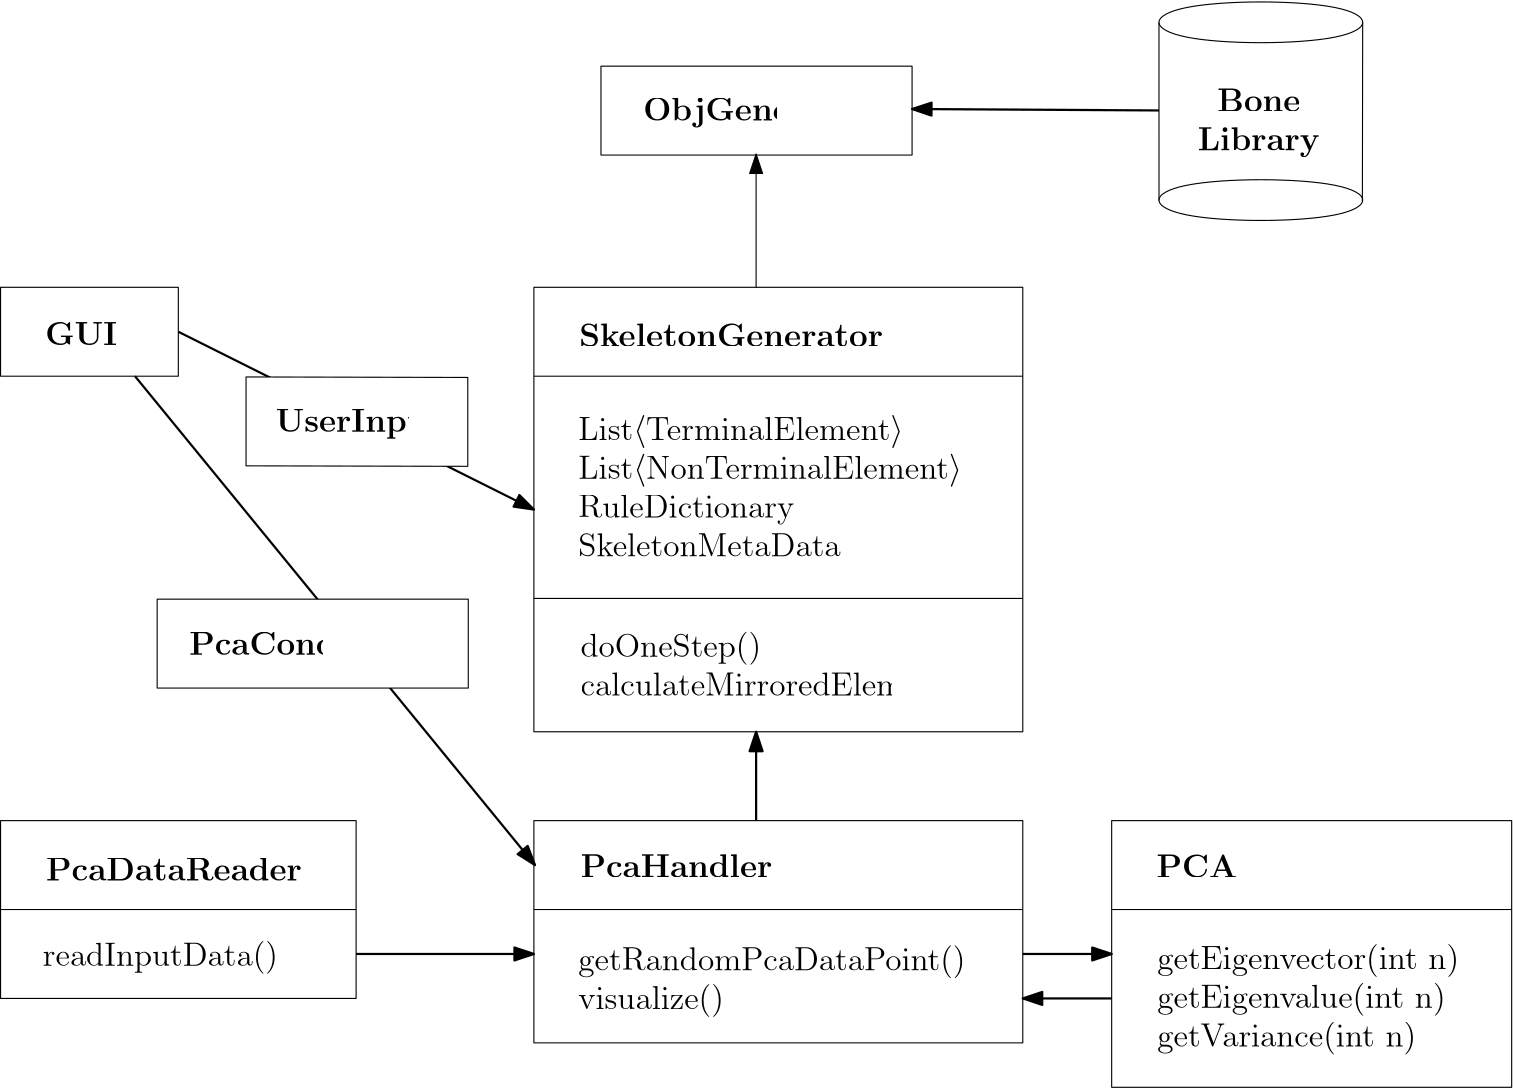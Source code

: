 <?xml version="1.0"?>
<!DOCTYPE ipe SYSTEM "ipe.dtd">
<ipe version="70212" creator="Ipe 7.2.13">
<info created="D:20200527110350" modified="D:20200527115005"/>
<ipestyle name="basic">
<symbol name="arrow/arc(spx)">
<path stroke="sym-stroke" fill="sym-stroke" pen="sym-pen">
0 0 m
-1 0.333 l
-1 -0.333 l
h
</path>
</symbol>
<symbol name="arrow/farc(spx)">
<path stroke="sym-stroke" fill="white" pen="sym-pen">
0 0 m
-1 0.333 l
-1 -0.333 l
h
</path>
</symbol>
<symbol name="arrow/ptarc(spx)">
<path stroke="sym-stroke" fill="sym-stroke" pen="sym-pen">
0 0 m
-1 0.333 l
-0.8 0 l
-1 -0.333 l
h
</path>
</symbol>
<symbol name="arrow/fptarc(spx)">
<path stroke="sym-stroke" fill="white" pen="sym-pen">
0 0 m
-1 0.333 l
-0.8 0 l
-1 -0.333 l
h
</path>
</symbol>
<symbol name="mark/circle(sx)" transformations="translations">
<path fill="sym-stroke">
0.6 0 0 0.6 0 0 e
0.4 0 0 0.4 0 0 e
</path>
</symbol>
<symbol name="mark/disk(sx)" transformations="translations">
<path fill="sym-stroke">
0.6 0 0 0.6 0 0 e
</path>
</symbol>
<symbol name="mark/fdisk(sfx)" transformations="translations">
<group>
<path fill="sym-fill">
0.5 0 0 0.5 0 0 e
</path>
<path fill="sym-stroke" fillrule="eofill">
0.6 0 0 0.6 0 0 e
0.4 0 0 0.4 0 0 e
</path>
</group>
</symbol>
<symbol name="mark/box(sx)" transformations="translations">
<path fill="sym-stroke" fillrule="eofill">
-0.6 -0.6 m
0.6 -0.6 l
0.6 0.6 l
-0.6 0.6 l
h
-0.4 -0.4 m
0.4 -0.4 l
0.4 0.4 l
-0.4 0.4 l
h
</path>
</symbol>
<symbol name="mark/square(sx)" transformations="translations">
<path fill="sym-stroke">
-0.6 -0.6 m
0.6 -0.6 l
0.6 0.6 l
-0.6 0.6 l
h
</path>
</symbol>
<symbol name="mark/fsquare(sfx)" transformations="translations">
<group>
<path fill="sym-fill">
-0.5 -0.5 m
0.5 -0.5 l
0.5 0.5 l
-0.5 0.5 l
h
</path>
<path fill="sym-stroke" fillrule="eofill">
-0.6 -0.6 m
0.6 -0.6 l
0.6 0.6 l
-0.6 0.6 l
h
-0.4 -0.4 m
0.4 -0.4 l
0.4 0.4 l
-0.4 0.4 l
h
</path>
</group>
</symbol>
<symbol name="mark/cross(sx)" transformations="translations">
<group>
<path fill="sym-stroke">
-0.43 -0.57 m
0.57 0.43 l
0.43 0.57 l
-0.57 -0.43 l
h
</path>
<path fill="sym-stroke">
-0.43 0.57 m
0.57 -0.43 l
0.43 -0.57 l
-0.57 0.43 l
h
</path>
</group>
</symbol>
<symbol name="arrow/fnormal(spx)">
<path stroke="sym-stroke" fill="white" pen="sym-pen">
0 0 m
-1 0.333 l
-1 -0.333 l
h
</path>
</symbol>
<symbol name="arrow/pointed(spx)">
<path stroke="sym-stroke" fill="sym-stroke" pen="sym-pen">
0 0 m
-1 0.333 l
-0.8 0 l
-1 -0.333 l
h
</path>
</symbol>
<symbol name="arrow/fpointed(spx)">
<path stroke="sym-stroke" fill="white" pen="sym-pen">
0 0 m
-1 0.333 l
-0.8 0 l
-1 -0.333 l
h
</path>
</symbol>
<symbol name="arrow/linear(spx)">
<path stroke="sym-stroke" pen="sym-pen">
-1 0.333 m
0 0 l
-1 -0.333 l
</path>
</symbol>
<symbol name="arrow/fdouble(spx)">
<path stroke="sym-stroke" fill="white" pen="sym-pen">
0 0 m
-1 0.333 l
-1 -0.333 l
h
-1 0 m
-2 0.333 l
-2 -0.333 l
h
</path>
</symbol>
<symbol name="arrow/double(spx)">
<path stroke="sym-stroke" fill="sym-stroke" pen="sym-pen">
0 0 m
-1 0.333 l
-1 -0.333 l
h
-1 0 m
-2 0.333 l
-2 -0.333 l
h
</path>
</symbol>
<pen name="heavier" value="0.8"/>
<pen name="fat" value="1.2"/>
<pen name="ultrafat" value="2"/>
<symbolsize name="large" value="5"/>
<symbolsize name="small" value="2"/>
<symbolsize name="tiny" value="1.1"/>
<arrowsize name="large" value="10"/>
<arrowsize name="small" value="5"/>
<arrowsize name="tiny" value="3"/>
<color name="red" value="1 0 0"/>
<color name="green" value="0 1 0"/>
<color name="blue" value="0 0 1"/>
<color name="yellow" value="1 1 0"/>
<color name="orange" value="1 0.647 0"/>
<color name="gold" value="1 0.843 0"/>
<color name="purple" value="0.627 0.125 0.941"/>
<color name="gray" value="0.745"/>
<color name="brown" value="0.647 0.165 0.165"/>
<color name="navy" value="0 0 0.502"/>
<color name="pink" value="1 0.753 0.796"/>
<color name="seagreen" value="0.18 0.545 0.341"/>
<color name="turquoise" value="0.251 0.878 0.816"/>
<color name="violet" value="0.933 0.51 0.933"/>
<color name="darkblue" value="0 0 0.545"/>
<color name="darkcyan" value="0 0.545 0.545"/>
<color name="darkgray" value="0.663"/>
<color name="darkgreen" value="0 0.392 0"/>
<color name="darkmagenta" value="0.545 0 0.545"/>
<color name="darkorange" value="1 0.549 0"/>
<color name="darkred" value="0.545 0 0"/>
<color name="lightblue" value="0.678 0.847 0.902"/>
<color name="lightcyan" value="0.878 1 1"/>
<color name="lightgray" value="0.827"/>
<color name="lightgreen" value="0.565 0.933 0.565"/>
<color name="lightyellow" value="1 1 0.878"/>
<dashstyle name="dashed" value="[4] 0"/>
<dashstyle name="dotted" value="[1 3] 0"/>
<dashstyle name="dash dotted" value="[4 2 1 2] 0"/>
<dashstyle name="dash dot dotted" value="[4 2 1 2 1 2] 0"/>
<textsize name="large" value="\large"/>
<textsize name="Large" value="\Large"/>
<textsize name="LARGE" value="\LARGE"/>
<textsize name="huge" value="\huge"/>
<textsize name="Huge" value="\Huge"/>
<textsize name="small" value="\small"/>
<textsize name="footnote" value="\footnotesize"/>
<textsize name="tiny" value="\tiny"/>
<textstyle name="center" begin="\begin{center}" end="\end{center}"/>
<textstyle name="itemize" begin="\begin{itemize}" end="\end{itemize}"/>
<textstyle name="item" begin="\begin{itemize}\item{}" end="\end{itemize}"/>
<gridsize name="4 pts" value="4"/>
<gridsize name="8 pts (~3 mm)" value="8"/>
<gridsize name="16 pts (~6 mm)" value="16"/>
<gridsize name="32 pts (~12 mm)" value="32"/>
<gridsize name="10 pts (~3.5 mm)" value="10"/>
<gridsize name="20 pts (~7 mm)" value="20"/>
<gridsize name="14 pts (~5 mm)" value="14"/>
<gridsize name="28 pts (~10 mm)" value="28"/>
<gridsize name="56 pts (~20 mm)" value="56"/>
<anglesize name="90 deg" value="90"/>
<anglesize name="60 deg" value="60"/>
<anglesize name="45 deg" value="45"/>
<anglesize name="30 deg" value="30"/>
<anglesize name="22.5 deg" value="22.5"/>
<opacity name="10%" value="0.1"/>
<opacity name="30%" value="0.3"/>
<opacity name="50%" value="0.5"/>
<opacity name="75%" value="0.75"/>
<tiling name="falling" angle="-60" step="4" width="1"/>
<tiling name="rising" angle="30" step="4" width="1"/>
</ipestyle>
<page>
<layer name="alpha"/>
<view layers="alpha" active="alpha"/>
<path layer="alpha" stroke="black" fill="white" pen="heavier" arrow="normal/normal">
449.035 767.671 m
360.148 768.181 l
</path>
<path stroke="black" fill="white" arrow="normal/normal">
304 704 m
304 752 l
</path>
<path matrix="1 0 0 1 32 0" stroke="black" pen="heavier" arrow="normal/normal">
368 464 m
400 464 l
</path>
<path matrix="1 0 0 1 32 0" stroke="black" pen="heavier" arrow="normal/normal">
400 448 m
368 448 l
</path>
<path stroke="black" fill="white" pen="heavier" arrow="normal/normal">
160 464 m
224 464 l
</path>
<path matrix="1 0 0 1 0.392596 0" stroke="black" pen="heavier" arrow="normal/normal">
80 672 m
224 496 l
</path>
<path stroke="black" pen="heavier" arrow="normal/normal">
96 688 m
224 624 l
</path>
<path matrix="1 0 0 1 -32 0" stroke="black">
256 704 m
256 544 l
432 544 l
432 704 l
h
</path>
<text matrix="1 0 0 1 -31.6978 3.02196" transformations="translations" pos="272 688" stroke="black" type="minipage" width="128" height="6.642" depth="1.66" valign="top" size="large">\textbf{SkeletonGenerator}</text>
<text matrix="1 0 0 1 -48 1.96298" transformations="translations" pos="288 656" stroke="black" type="minipage" width="144.132" height="27.869" depth="22.94" valign="top" size="large">List$\langle$TerminalElement$\rangle$\\
List$\langle$NonTerminalElement$\rangle$\\
RuleDictionary\\
SkeletonMetaData</text>
<text matrix="1 0 0 1 -47.2148 -12.074" transformations="translations" pos="288 592" stroke="black" type="minipage" width="112" height="15.433" depth="10.47" valign="top" size="large">doOneStep()\\
calculateMirroredElements()</text>
<path matrix="1 0 0 1 -32 0" stroke="black">
256 672 m
432 672 l
</path>
<path matrix="1 0 0 1 -32 0" stroke="black">
256 592 m
432 592 l
</path>
<path matrix="1 0 0 1 -32 0" stroke="black">
256 512 m
256 432 l
432 432 l
432 512 l
h
</path>
<path matrix="1 0 0 1 -32 0" stroke="black">
256 480 m
432 480 l
</path>
<text matrix="1 0 0 1 -31.2148 3.92596" transformations="translations" pos="272 496" stroke="black" type="minipage" width="144" height="6.642" depth="1.66" valign="top" size="large">\textbf{PcaHandler}</text>
<text matrix="1 0 0 1 -32 3.14076" transformations="translations" pos="272 464" stroke="black" type="minipage" width="144" height="15.433" depth="10.47" valign="top" size="large">getRandomPcaDataPoint()\\
visualize()</text>
<path matrix="1 0 0 1 32 0" stroke="black">
400 512 m
400 416 l
544 416 l
544 512 l
h
</path>
<path matrix="1 0 0 1 32 0" stroke="black">
400 480 m
544 480 l
</path>
<text matrix="1 0 0 1 176.115 3.76006" transformations="translations" pos="272 496" stroke="black" type="minipage" width="79.721" height="6.593" depth="1.61" valign="top" size="large">\textbf{PCA}</text>
<text matrix="1 0 0 1 160.393 -188.467" transformations="translations" pos="288 656" stroke="black" type="minipage" width="112" height="22.401" depth="17.45" valign="top" size="large">getEigenvector(int n)\\
getEigenvalue(int n)\\
getVariance(int n)</text>
<path matrix="1 0 0 1 32 0" stroke="black" pen="heavier" arrow="normal/normal">
272 512 m
272 544 l
</path>
<path matrix="1 0 0 1 -16 0" stroke="black">
48 512 m
48 448 l
176 448 l
176 512 l
h
</path>
<path matrix="1 0 0 1 -16 0" stroke="black">
48 480 m
176 480 l
</path>
<text matrix="1 0 0 1 -223.607 2.74817" transformations="translations" pos="272 496" stroke="black" type="minipage" width="96" height="6.642" depth="1.66" valign="top" size="large">\textbf{PcaDataReader}</text>
<text matrix="1 0 0 1 -224.785 4.71115" transformations="translations" pos="272 464" stroke="black" type="minipage" width="96" height="8.465" depth="3.49" valign="top" size="large">readInputData()</text>
<path matrix="1 0 0 1 24.1481 -0.392596" stroke="black">
224 784 m
224 752 l
336 752 l
336 784 l
h
</path>
<text matrix="1 0 0 1 7.3629 4.31855" transformations="translations" pos="256 768" stroke="black" type="minipage" width="48" height="7.807" depth="2.82" valign="top" size="large">\textbf{ObjGenerator}</text>
<path matrix="1 0 0 1 -32 0" stroke="black">
64 704 m
64 672 l
128 672 l
128 704 l
h
</path>
<text matrix="1 0 0 1 -207.941 -76.5834" transformations="translations" pos="256 768" stroke="black" type="minipage" width="48" height="6.593" depth="1.61" valign="top" size="large">\textbf{GUI}</text>
<path matrix="1 0 0 1 -135.623 -192.27" stroke="black" fill="1">
224 784 m
224 752 l
336 752 l
336 784 l
h
</path>
<text matrix="1 0 0 1 -156.099 -187.973" transformations="translations" pos="256 768" stroke="black" type="minipage" width="48" height="6.642" depth="1.66" valign="top" size="large">\textbf{PcaConditions}</text>
<path matrix="1 0 0 1 8.37682 -0.27022" stroke="black" fill="1">
112 672 m
112 640 l
191.821 639.821 l
191.821 671.821 l
h
</path>
<text matrix="1 0 0 1 -124.995 -107.794" transformations="translations" pos="256 768" stroke="black" type="minipage" width="48" height="7.757" depth="2.77" valign="top" size="large">\textbf{UserInput}</text>
<path matrix="1 0 0 1 -2.30198 39.3982" stroke="black" fill="white">
448 768
448 752
528 752
528 768 u
</path>
<path matrix="1 0 0 1 -2.30198 -24.6018" stroke="black" fill="white">
448 768
448 752
528 752
528 768 u
</path>
<path matrix="1 0 0 1 -2.30198 39.3982" stroke="black" fill="white">
451.333 760 m
451.342 695.827 l
</path>
<path matrix="1 0 0 1 -2.30198 39.3982" stroke="black" fill="white">
524.667 760 m
524.56 695.38 l
</path>
<text matrix="1 0 0 1 204.996 7.50444" transformations="translations" pos="256 768" stroke="black" type="minipage" width="48" height="14.725" depth="9.75" valign="top" size="large" style="center">\textbf{Bone\\
Library}</text>
</page>
</ipe>
